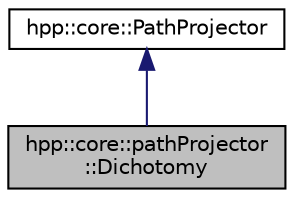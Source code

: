 digraph "hpp::core::pathProjector::Dichotomy"
{
  edge [fontname="Helvetica",fontsize="10",labelfontname="Helvetica",labelfontsize="10"];
  node [fontname="Helvetica",fontsize="10",shape=record];
  Node1 [label="hpp::core::pathProjector\l::Dichotomy",height=0.2,width=0.4,color="black", fillcolor="grey75", style="filled" fontcolor="black"];
  Node2 -> Node1 [dir="back",color="midnightblue",fontsize="10",style="solid",fontname="Helvetica"];
  Node2 [label="hpp::core::PathProjector",height=0.2,width=0.4,color="black", fillcolor="white", style="filled",URL="$a00039.html",tooltip="This class projects a path using constraints. "];
}
